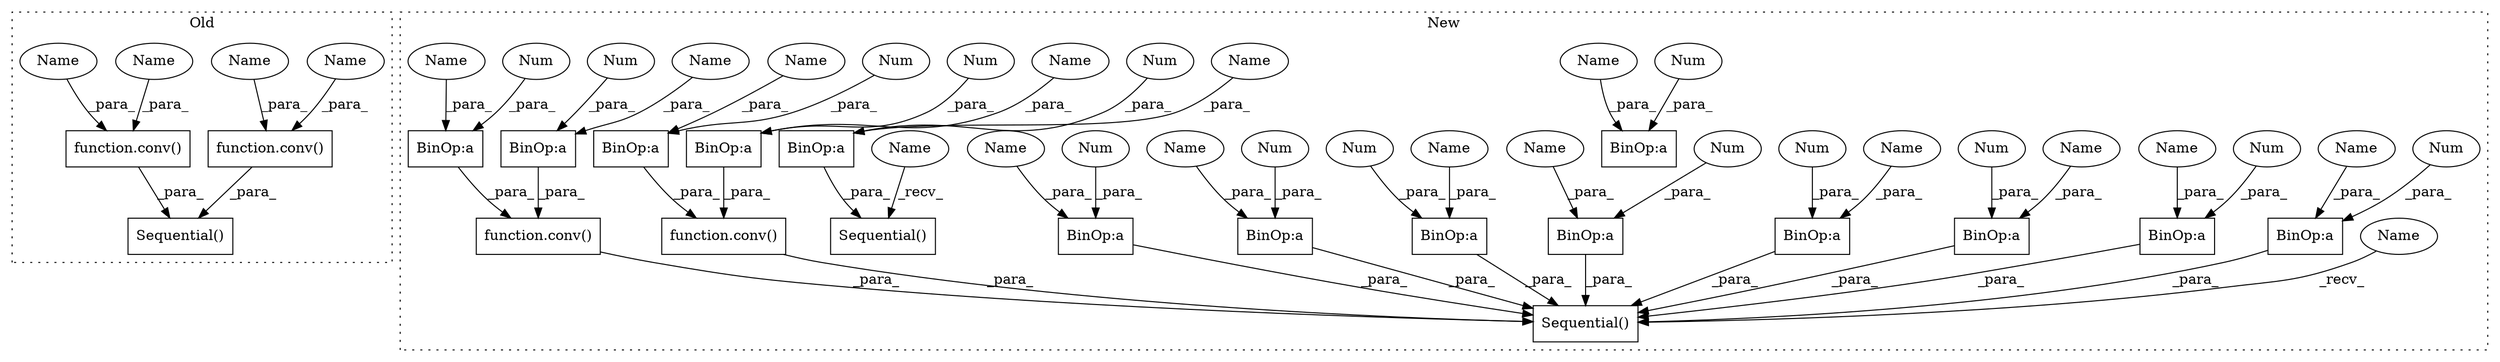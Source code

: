 digraph G {
subgraph cluster0 {
1 [label="Sequential()" a="75" s="968,1173" l="27,11" shape="box"];
34 [label="function.conv()" a="75" s="1163,1172" l="5,1" shape="box"];
35 [label="function.conv()" a="75" s="1019,1028" l="5,1" shape="box"];
38 [label="Name" a="87" s="1168" l="1" shape="ellipse"];
39 [label="Name" a="87" s="1171" l="1" shape="ellipse"];
40 [label="Name" a="87" s="1024" l="1" shape="ellipse"];
41 [label="Name" a="87" s="1027" l="1" shape="ellipse"];
label = "Old";
style="dotted";
}
subgraph cluster1 {
2 [label="function.conv()" a="75" s="1156,1169" l="5,1" shape="box"];
3 [label="Sequential()" a="75" s="1045,1226" l="27,11" shape="box"];
4 [label="BinOp:a" a="82" s="1083" l="1" shape="box"];
5 [label="BinOp:a" a="82" s="1162" l="1" shape="box"];
6 [label="BinOp:a" a="82" s="1167" l="1" shape="box"];
7 [label="BinOp:a" a="82" s="1106" l="1" shape="box"];
8 [label="BinOp:a" a="82" s="1111" l="1" shape="box"];
9 [label="BinOp:a" a="82" s="1078" l="1" shape="box"];
10 [label="BinOp:a" a="82" s="1223" l="1" shape="box"];
11 [label="BinOp:a" a="82" s="1190" l="1" shape="box"];
12 [label="BinOp:a" a="82" s="1134" l="1" shape="box"];
13 [label="BinOp:a" a="82" s="1139" l="1" shape="box"];
14 [label="BinOp:a" a="82" s="1218" l="1" shape="box"];
15 [label="BinOp:a" a="82" s="1195" l="1" shape="box"];
16 [label="BinOp:a" a="82" s="992" l="1" shape="box"];
17 [label="Sequential()" a="75" s="915,1004" l="27,15" shape="box"];
18 [label="BinOp:a" a="82" s="1287" l="1" shape="box"];
19 [label="Num" a="76" s="1105" l="1" shape="ellipse"];
20 [label="Num" a="76" s="1161" l="1" shape="ellipse"];
21 [label="Num" a="76" s="1286" l="1" shape="ellipse"];
22 [label="Num" a="76" s="1189" l="1" shape="ellipse"];
23 [label="Num" a="76" s="1166" l="1" shape="ellipse"];
24 [label="Num" a="76" s="1110" l="1" shape="ellipse"];
25 [label="Num" a="76" s="1077" l="1" shape="ellipse"];
26 [label="Num" a="76" s="1222" l="1" shape="ellipse"];
27 [label="Num" a="76" s="1138" l="1" shape="ellipse"];
28 [label="Num" a="76" s="1082" l="1" shape="ellipse"];
29 [label="Num" a="76" s="1133" l="1" shape="ellipse"];
30 [label="Num" a="76" s="1217" l="1" shape="ellipse"];
31 [label="Num" a="76" s="1194" l="1" shape="ellipse"];
32 [label="Num" a="76" s="991" l="1" shape="ellipse"];
33 [label="function.conv()" a="75" s="1184,1197" l="5,1" shape="box"];
36 [label="Name" a="87" s="915" l="2" shape="ellipse"];
37 [label="Name" a="87" s="1045" l="2" shape="ellipse"];
42 [label="Name" a="87" s="1288" l="1" shape="ellipse"];
43 [label="Name" a="87" s="1084" l="1" shape="ellipse"];
44 [label="Name" a="87" s="1224" l="1" shape="ellipse"];
45 [label="Name" a="87" s="1196" l="1" shape="ellipse"];
46 [label="Name" a="87" s="1079" l="1" shape="ellipse"];
47 [label="Name" a="87" s="1219" l="1" shape="ellipse"];
48 [label="Name" a="87" s="1107" l="1" shape="ellipse"];
49 [label="Name" a="87" s="1191" l="1" shape="ellipse"];
50 [label="Name" a="87" s="1163" l="1" shape="ellipse"];
51 [label="Name" a="87" s="993" l="1" shape="ellipse"];
52 [label="Name" a="87" s="1135" l="1" shape="ellipse"];
53 [label="Name" a="87" s="1168" l="1" shape="ellipse"];
54 [label="Name" a="87" s="1140" l="1" shape="ellipse"];
55 [label="Name" a="87" s="1112" l="1" shape="ellipse"];
label = "New";
style="dotted";
}
2 -> 3 [label="_para_"];
4 -> 3 [label="_para_"];
5 -> 2 [label="_para_"];
6 -> 2 [label="_para_"];
7 -> 3 [label="_para_"];
8 -> 3 [label="_para_"];
9 -> 3 [label="_para_"];
10 -> 3 [label="_para_"];
11 -> 33 [label="_para_"];
12 -> 3 [label="_para_"];
13 -> 3 [label="_para_"];
14 -> 3 [label="_para_"];
15 -> 33 [label="_para_"];
16 -> 17 [label="_para_"];
19 -> 7 [label="_para_"];
20 -> 5 [label="_para_"];
21 -> 18 [label="_para_"];
22 -> 11 [label="_para_"];
23 -> 6 [label="_para_"];
24 -> 8 [label="_para_"];
25 -> 9 [label="_para_"];
26 -> 10 [label="_para_"];
27 -> 13 [label="_para_"];
28 -> 4 [label="_para_"];
29 -> 12 [label="_para_"];
30 -> 14 [label="_para_"];
31 -> 15 [label="_para_"];
32 -> 16 [label="_para_"];
33 -> 3 [label="_para_"];
34 -> 1 [label="_para_"];
35 -> 1 [label="_para_"];
36 -> 17 [label="_recv_"];
37 -> 3 [label="_recv_"];
38 -> 34 [label="_para_"];
39 -> 34 [label="_para_"];
40 -> 35 [label="_para_"];
41 -> 35 [label="_para_"];
42 -> 18 [label="_para_"];
43 -> 4 [label="_para_"];
44 -> 10 [label="_para_"];
45 -> 15 [label="_para_"];
46 -> 9 [label="_para_"];
47 -> 14 [label="_para_"];
48 -> 7 [label="_para_"];
49 -> 11 [label="_para_"];
50 -> 5 [label="_para_"];
51 -> 16 [label="_para_"];
52 -> 12 [label="_para_"];
53 -> 6 [label="_para_"];
54 -> 13 [label="_para_"];
55 -> 8 [label="_para_"];
}